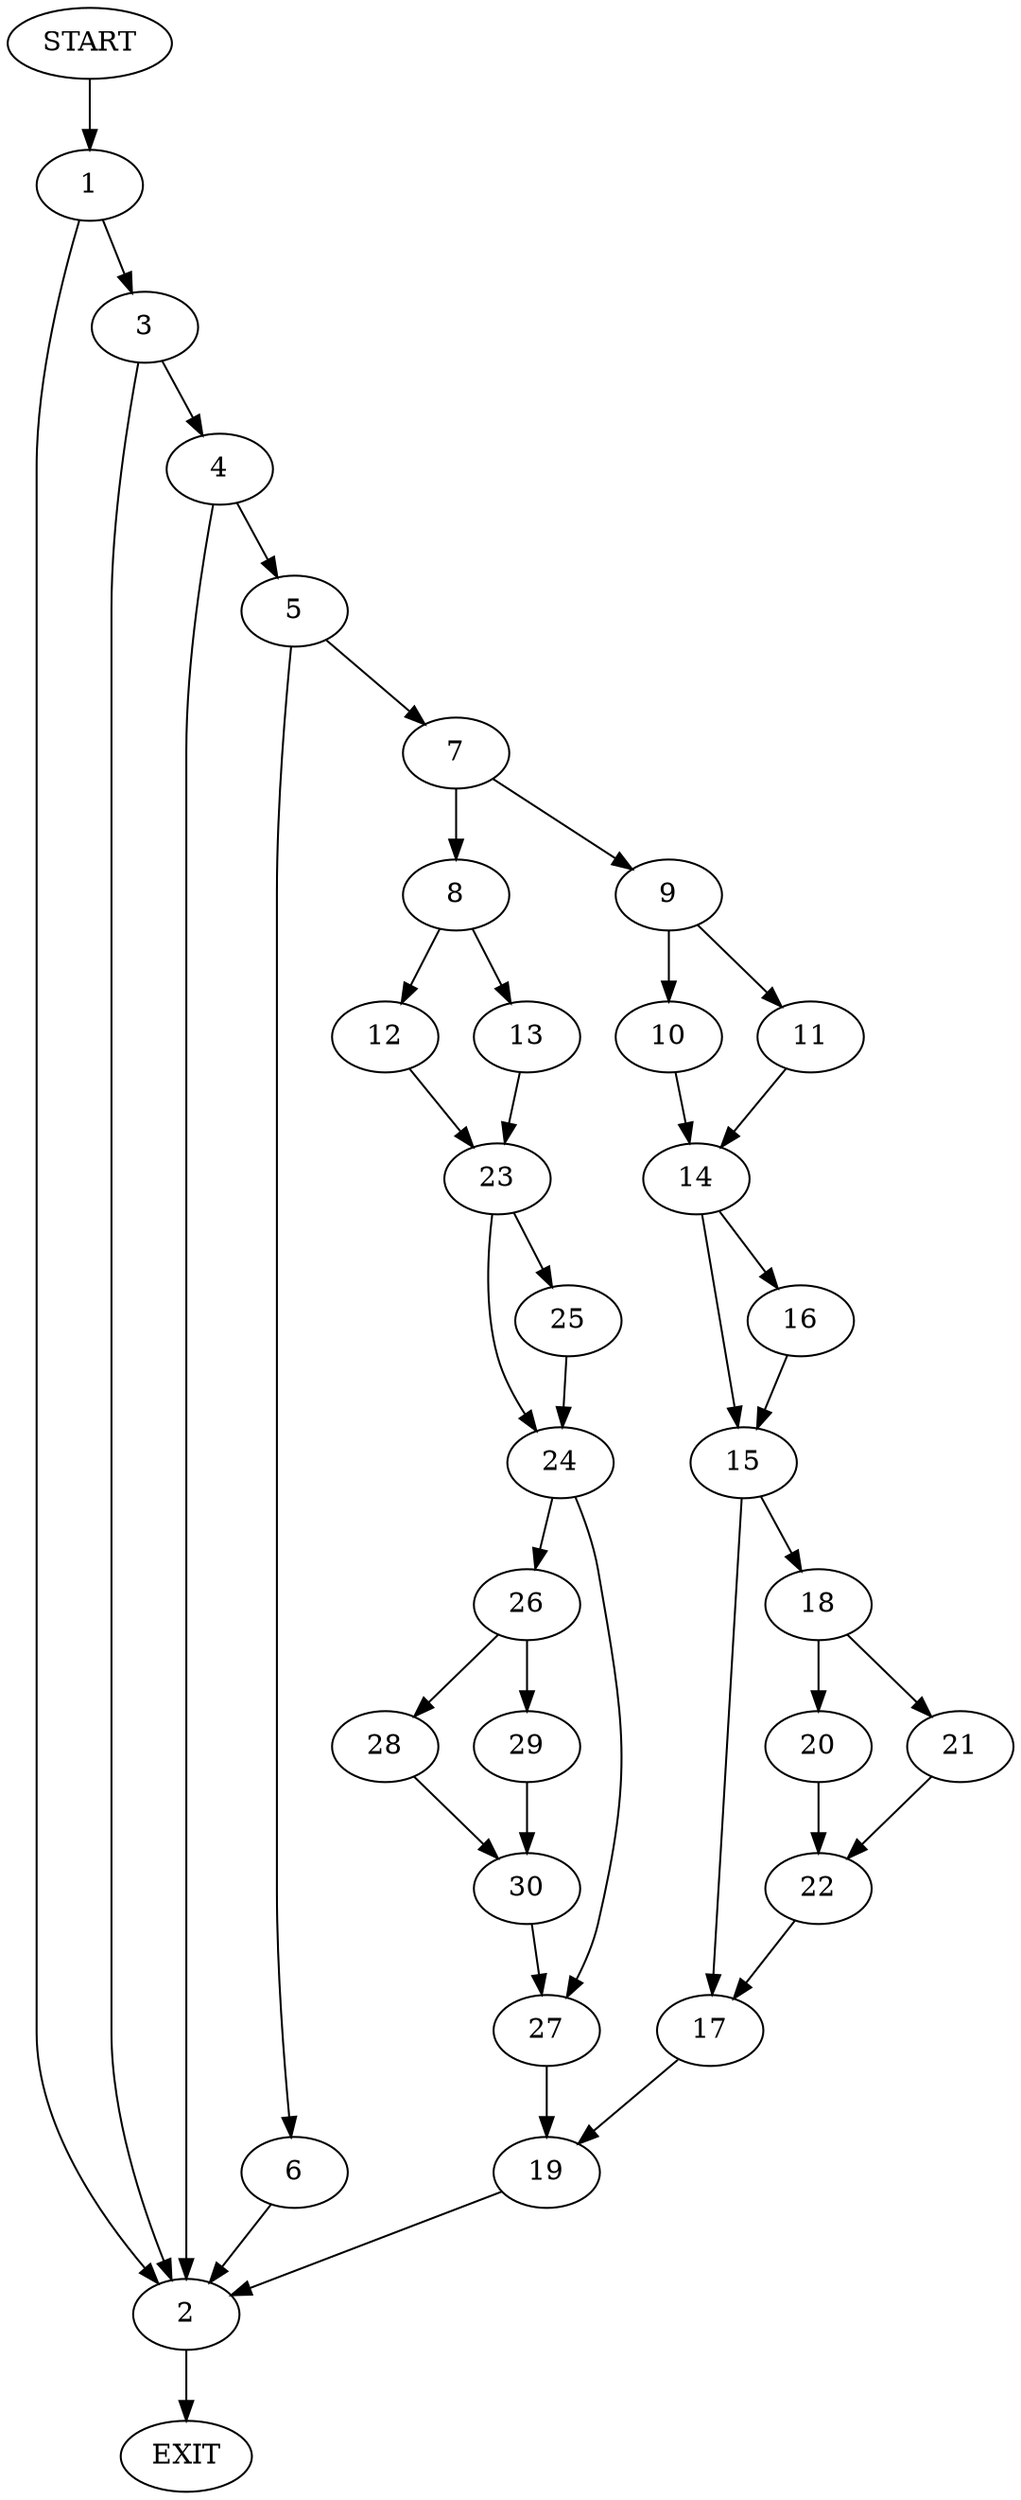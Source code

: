 digraph {
0 [label="START"]
31 [label="EXIT"]
0 -> 1
1 -> 2
1 -> 3
3 -> 2
3 -> 4
2 -> 31
4 -> 2
4 -> 5
5 -> 6
5 -> 7
7 -> 8
7 -> 9
6 -> 2
9 -> 10
9 -> 11
8 -> 12
8 -> 13
11 -> 14
10 -> 14
14 -> 15
14 -> 16
15 -> 17
15 -> 18
16 -> 15
17 -> 19
18 -> 20
18 -> 21
21 -> 22
20 -> 22
22 -> 17
19 -> 2
13 -> 23
12 -> 23
23 -> 24
23 -> 25
25 -> 24
24 -> 26
24 -> 27
26 -> 28
26 -> 29
27 -> 19
28 -> 30
29 -> 30
30 -> 27
}
